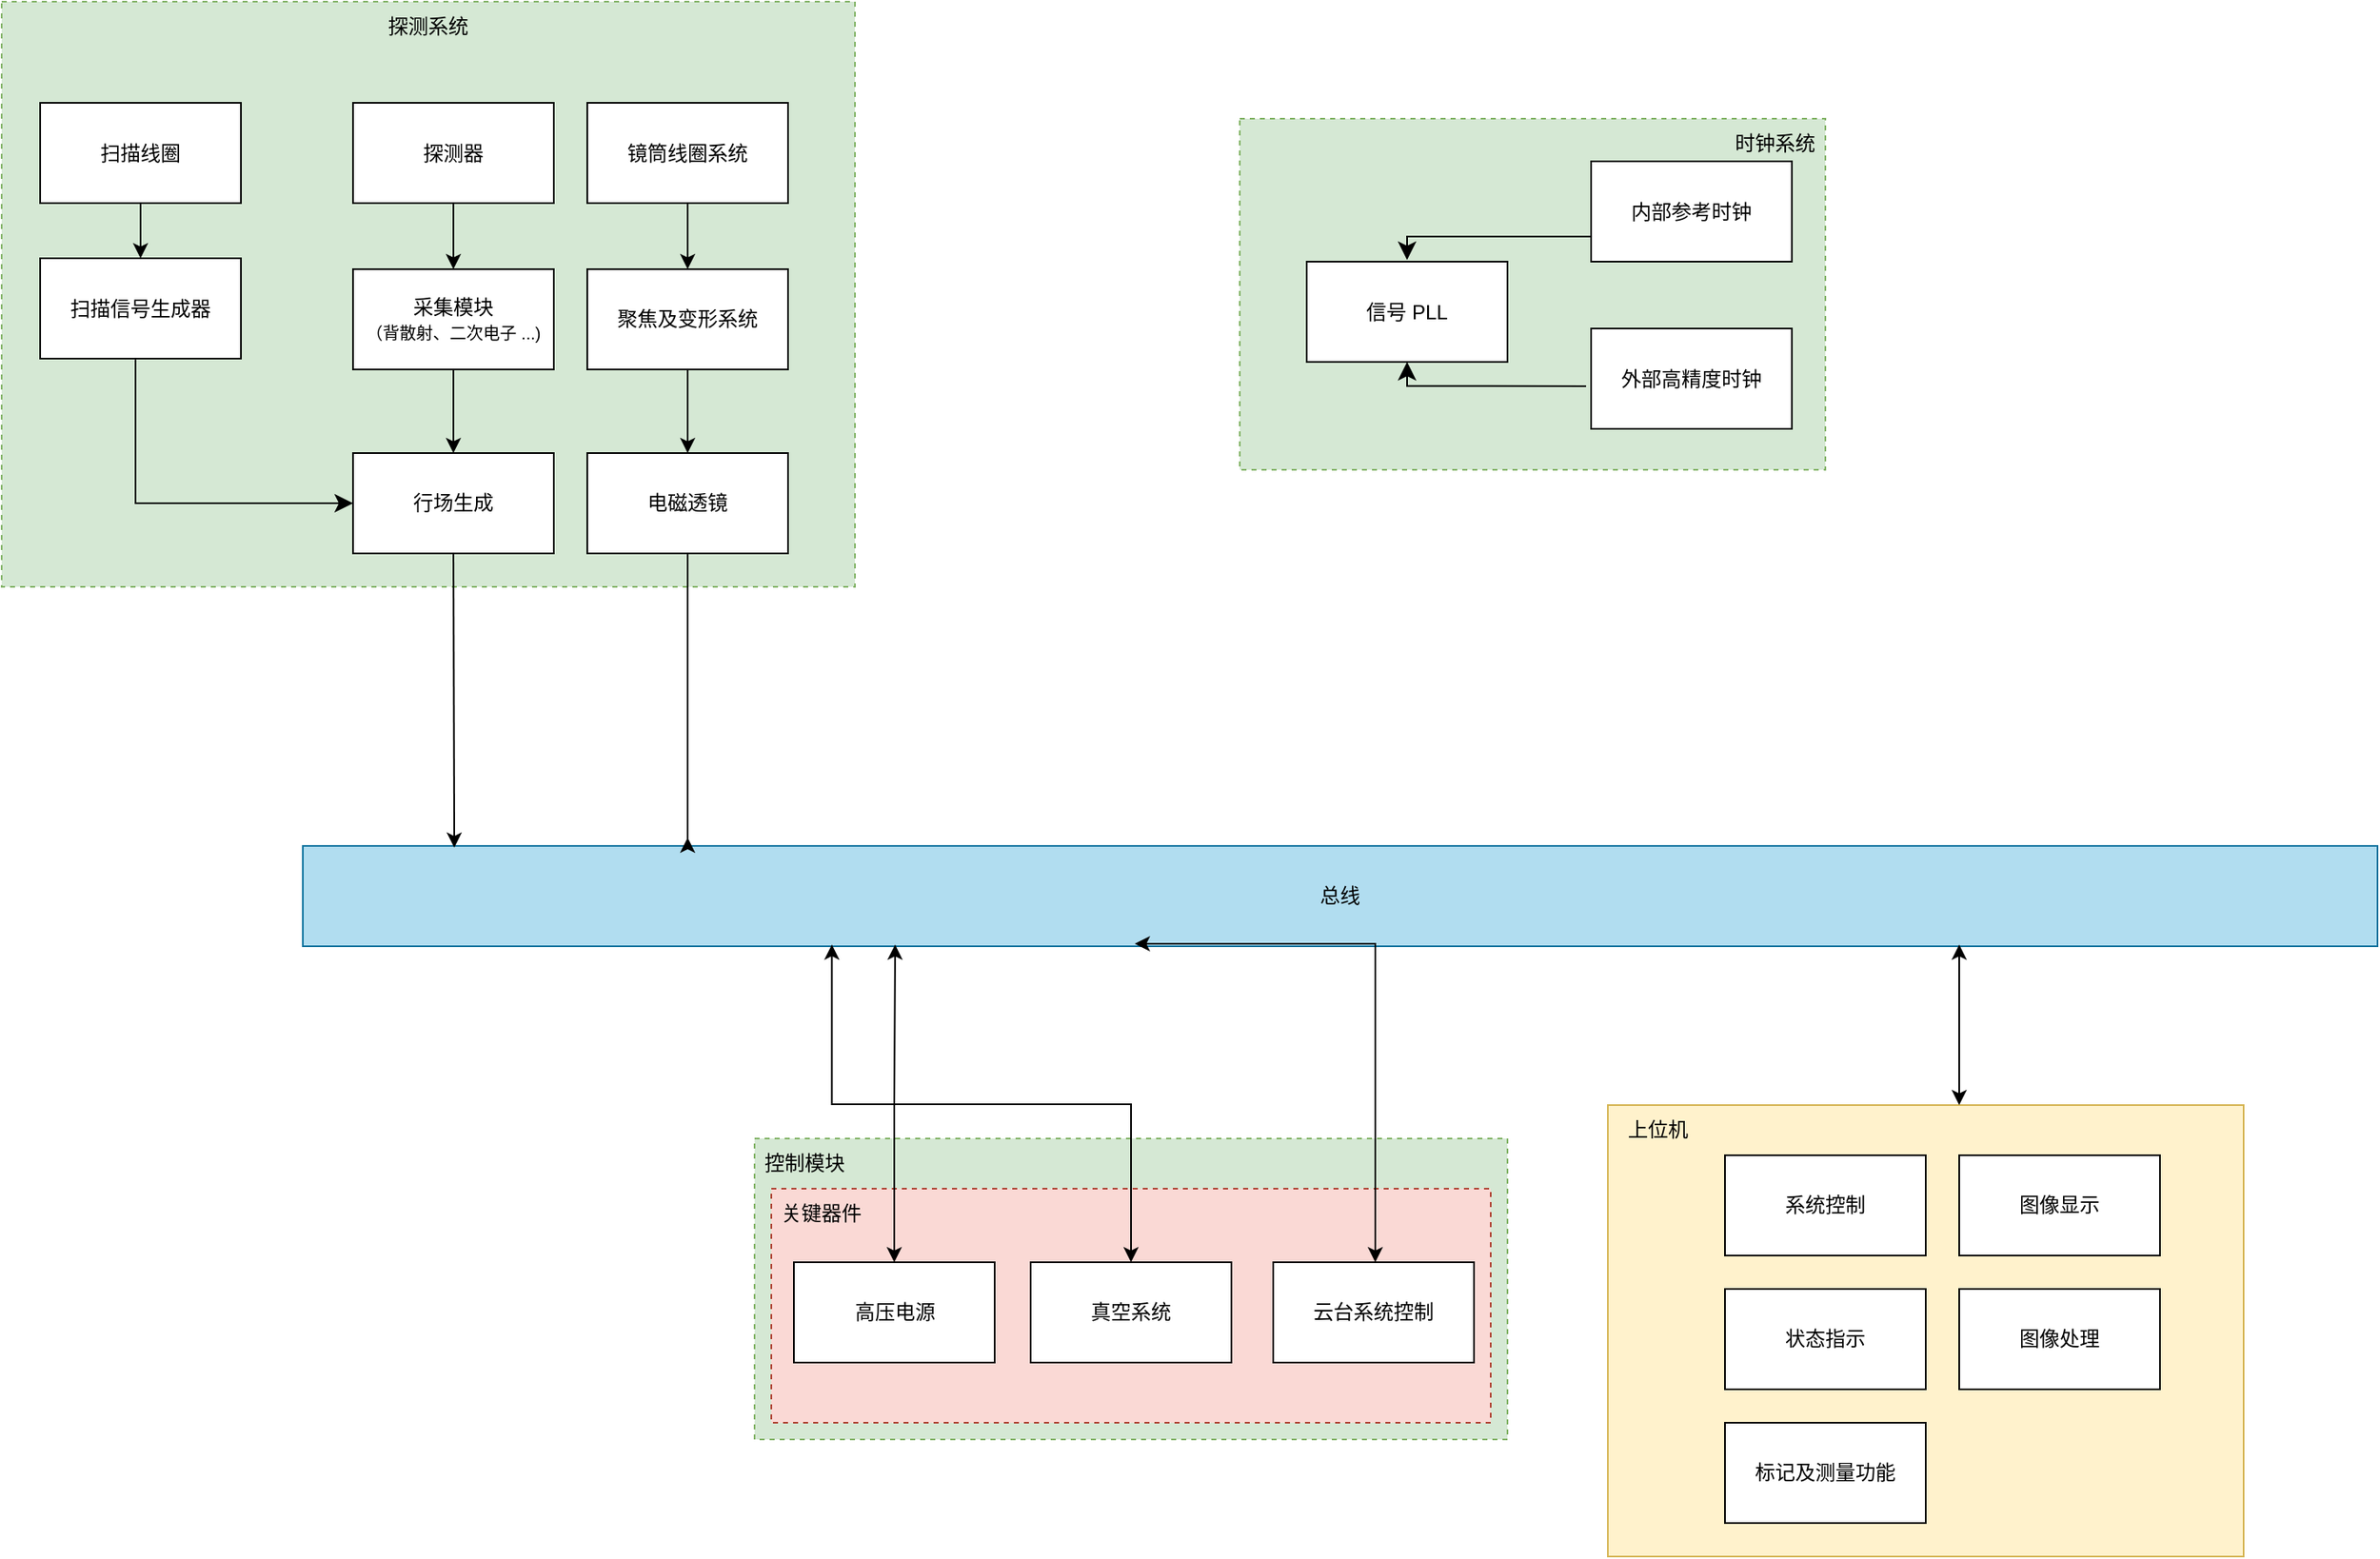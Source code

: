 <mxfile version="22.1.3" type="github">
  <diagram name="第 1 页" id="IMARKQ-kqPo8kbn4JqX1">
    <mxGraphModel dx="1454" dy="325" grid="1" gridSize="10" guides="1" tooltips="1" connect="1" arrows="1" fold="1" page="1" pageScale="1" pageWidth="827" pageHeight="1169" math="0" shadow="0">
      <root>
        <mxCell id="0" />
        <mxCell id="1" parent="0" />
        <mxCell id="RjzEn20Wd36m9YdLc0uV-6" value="" style="rounded=0;whiteSpace=wrap;html=1;dashed=1;fillColor=#d5e8d4;strokeColor=#82b366;" vertex="1" parent="1">
          <mxGeometry x="90" y="730" width="450" height="180" as="geometry" />
        </mxCell>
        <mxCell id="RjzEn20Wd36m9YdLc0uV-36" value="" style="rounded=0;whiteSpace=wrap;html=1;fillColor=#fad9d5;strokeColor=#ae4132;dashed=1;" vertex="1" parent="1">
          <mxGeometry x="100" y="760" width="430" height="140" as="geometry" />
        </mxCell>
        <mxCell id="RjzEn20Wd36m9YdLc0uV-21" value="" style="rounded=0;whiteSpace=wrap;html=1;fillColor=#d5e8d4;dashed=1;strokeColor=#82b366;" vertex="1" parent="1">
          <mxGeometry x="-360" y="50" width="510" height="350" as="geometry" />
        </mxCell>
        <mxCell id="RjzEn20Wd36m9YdLc0uV-23" value="" style="rounded=0;whiteSpace=wrap;html=1;fillColor=#d5e8d4;dashed=1;strokeColor=#82b366;" vertex="1" parent="1">
          <mxGeometry x="380" y="120" width="350" height="210" as="geometry" />
        </mxCell>
        <mxCell id="RjzEn20Wd36m9YdLc0uV-1" value="总线" style="rounded=0;whiteSpace=wrap;html=1;fillColor=#b1ddf0;strokeColor=#10739e;" vertex="1" parent="1">
          <mxGeometry x="-180" y="555" width="1240" height="60" as="geometry" />
        </mxCell>
        <mxCell id="RjzEn20Wd36m9YdLc0uV-2" value="电磁透镜" style="rounded=0;whiteSpace=wrap;html=1;" vertex="1" parent="1">
          <mxGeometry x="-10" y="320" width="120" height="60" as="geometry" />
        </mxCell>
        <mxCell id="RjzEn20Wd36m9YdLc0uV-3" value="高压电源" style="rounded=0;whiteSpace=wrap;html=1;" vertex="1" parent="1">
          <mxGeometry x="113.5" y="804" width="120" height="60" as="geometry" />
        </mxCell>
        <mxCell id="RjzEn20Wd36m9YdLc0uV-4" value="真空系统" style="rounded=0;whiteSpace=wrap;html=1;" vertex="1" parent="1">
          <mxGeometry x="255" y="804" width="120" height="60" as="geometry" />
        </mxCell>
        <mxCell id="RjzEn20Wd36m9YdLc0uV-5" value="云台系统控制" style="rounded=0;whiteSpace=wrap;html=1;" vertex="1" parent="1">
          <mxGeometry x="400" y="804" width="120" height="60" as="geometry" />
        </mxCell>
        <mxCell id="RjzEn20Wd36m9YdLc0uV-7" value="控制模块" style="text;html=1;strokeColor=none;fillColor=none;align=center;verticalAlign=middle;whiteSpace=wrap;rounded=0;" vertex="1" parent="1">
          <mxGeometry x="90" y="730" width="60" height="30" as="geometry" />
        </mxCell>
        <mxCell id="RjzEn20Wd36m9YdLc0uV-13" value="扫描线圈" style="rounded=0;whiteSpace=wrap;html=1;" vertex="1" parent="1">
          <mxGeometry x="-337" y="110.5" width="120" height="60" as="geometry" />
        </mxCell>
        <mxCell id="RjzEn20Wd36m9YdLc0uV-14" value="信号 PLL" style="rounded=0;whiteSpace=wrap;html=1;" vertex="1" parent="1">
          <mxGeometry x="420" y="205.5" width="120" height="60" as="geometry" />
        </mxCell>
        <mxCell id="RjzEn20Wd36m9YdLc0uV-15" value="内部参考时钟" style="rounded=0;whiteSpace=wrap;html=1;" vertex="1" parent="1">
          <mxGeometry x="590" y="145.5" width="120" height="60" as="geometry" />
        </mxCell>
        <mxCell id="RjzEn20Wd36m9YdLc0uV-16" value="外部高精度时钟" style="rounded=0;whiteSpace=wrap;html=1;" vertex="1" parent="1">
          <mxGeometry x="590" y="245.5" width="120" height="60" as="geometry" />
        </mxCell>
        <mxCell id="RjzEn20Wd36m9YdLc0uV-17" value="" style="edgeStyle=segmentEdgeStyle;endArrow=classic;html=1;curved=0;rounded=0;endSize=8;startSize=8;entryX=0.5;entryY=1;entryDx=0;entryDy=0;exitX=-0.025;exitY=0.574;exitDx=0;exitDy=0;exitPerimeter=0;" edge="1" parent="1" source="RjzEn20Wd36m9YdLc0uV-16" target="RjzEn20Wd36m9YdLc0uV-14">
          <mxGeometry width="50" height="50" relative="1" as="geometry">
            <mxPoint x="500" y="325.5" as="sourcePoint" />
            <mxPoint x="550" y="275.5" as="targetPoint" />
          </mxGeometry>
        </mxCell>
        <mxCell id="RjzEn20Wd36m9YdLc0uV-18" value="" style="edgeStyle=segmentEdgeStyle;endArrow=classic;html=1;curved=0;rounded=0;endSize=8;startSize=8;exitX=0;exitY=0.75;exitDx=0;exitDy=0;" edge="1" parent="1" source="RjzEn20Wd36m9YdLc0uV-15">
          <mxGeometry width="50" height="50" relative="1" as="geometry">
            <mxPoint x="587" y="189.5" as="sourcePoint" />
            <mxPoint x="480" y="204.5" as="targetPoint" />
            <Array as="points">
              <mxPoint x="480" y="190.5" />
              <mxPoint x="480" y="204.5" />
            </Array>
          </mxGeometry>
        </mxCell>
        <mxCell id="RjzEn20Wd36m9YdLc0uV-22" value="探测系统" style="text;html=1;strokeColor=none;fillColor=none;align=center;verticalAlign=middle;whiteSpace=wrap;rounded=0;" vertex="1" parent="1">
          <mxGeometry x="-135" y="50" width="60" height="30" as="geometry" />
        </mxCell>
        <mxCell id="RjzEn20Wd36m9YdLc0uV-24" value="时钟系统" style="text;html=1;strokeColor=none;fillColor=none;align=center;verticalAlign=middle;whiteSpace=wrap;rounded=0;" vertex="1" parent="1">
          <mxGeometry x="670" y="120" width="60" height="30" as="geometry" />
        </mxCell>
        <mxCell id="RjzEn20Wd36m9YdLc0uV-25" value="行场生成" style="rounded=0;whiteSpace=wrap;html=1;" vertex="1" parent="1">
          <mxGeometry x="-150" y="320" width="120" height="60" as="geometry" />
        </mxCell>
        <mxCell id="RjzEn20Wd36m9YdLc0uV-26" value="扫描信号生成器" style="rounded=0;whiteSpace=wrap;html=1;" vertex="1" parent="1">
          <mxGeometry x="-337" y="203.5" width="120" height="60" as="geometry" />
        </mxCell>
        <mxCell id="RjzEn20Wd36m9YdLc0uV-27" value="采集模块&lt;br&gt;&lt;font style=&quot;font-size: 10px;&quot;&gt;（背散射、二次电子 ...)&lt;/font&gt;" style="rounded=0;whiteSpace=wrap;html=1;" vertex="1" parent="1">
          <mxGeometry x="-150" y="210" width="120" height="60" as="geometry" />
        </mxCell>
        <mxCell id="RjzEn20Wd36m9YdLc0uV-28" value="探测器" style="rounded=0;whiteSpace=wrap;html=1;" vertex="1" parent="1">
          <mxGeometry x="-150" y="110.5" width="120" height="60" as="geometry" />
        </mxCell>
        <mxCell id="RjzEn20Wd36m9YdLc0uV-31" value="" style="endArrow=classic;html=1;rounded=0;exitX=0.5;exitY=1;exitDx=0;exitDy=0;" edge="1" parent="1" source="RjzEn20Wd36m9YdLc0uV-13" target="RjzEn20Wd36m9YdLc0uV-26">
          <mxGeometry width="50" height="50" relative="1" as="geometry">
            <mxPoint x="-200" y="133.5" as="sourcePoint" />
            <mxPoint x="-150" y="83.5" as="targetPoint" />
          </mxGeometry>
        </mxCell>
        <mxCell id="RjzEn20Wd36m9YdLc0uV-32" value="" style="edgeStyle=elbowEdgeStyle;elbow=horizontal;endArrow=classic;html=1;curved=0;rounded=0;endSize=8;startSize=8;entryX=0;entryY=0.5;entryDx=0;entryDy=0;exitX=0.475;exitY=1.01;exitDx=0;exitDy=0;exitPerimeter=0;" edge="1" parent="1" source="RjzEn20Wd36m9YdLc0uV-26" target="RjzEn20Wd36m9YdLc0uV-25">
          <mxGeometry width="50" height="50" relative="1" as="geometry">
            <mxPoint x="-270" y="370" as="sourcePoint" />
            <mxPoint x="-220" y="320" as="targetPoint" />
            <Array as="points">
              <mxPoint x="-280" y="360" />
            </Array>
          </mxGeometry>
        </mxCell>
        <mxCell id="RjzEn20Wd36m9YdLc0uV-33" value="" style="endArrow=classic;html=1;rounded=0;exitX=0.5;exitY=1;exitDx=0;exitDy=0;entryX=0.5;entryY=0;entryDx=0;entryDy=0;" edge="1" parent="1" source="RjzEn20Wd36m9YdLc0uV-28" target="RjzEn20Wd36m9YdLc0uV-27">
          <mxGeometry width="50" height="50" relative="1" as="geometry">
            <mxPoint x="-10" y="190" as="sourcePoint" />
            <mxPoint x="40" y="140" as="targetPoint" />
          </mxGeometry>
        </mxCell>
        <mxCell id="RjzEn20Wd36m9YdLc0uV-34" value="" style="endArrow=classic;html=1;rounded=0;exitX=0.5;exitY=1;exitDx=0;exitDy=0;entryX=0.5;entryY=0;entryDx=0;entryDy=0;" edge="1" parent="1" source="RjzEn20Wd36m9YdLc0uV-27" target="RjzEn20Wd36m9YdLc0uV-25">
          <mxGeometry width="50" height="50" relative="1" as="geometry">
            <mxPoint x="-30" y="310" as="sourcePoint" />
            <mxPoint x="20" y="260" as="targetPoint" />
          </mxGeometry>
        </mxCell>
        <mxCell id="RjzEn20Wd36m9YdLc0uV-35" value="" style="endArrow=classic;html=1;rounded=0;exitX=0.5;exitY=1;exitDx=0;exitDy=0;entryX=0.073;entryY=0.017;entryDx=0;entryDy=0;entryPerimeter=0;" edge="1" parent="1" source="RjzEn20Wd36m9YdLc0uV-25" target="RjzEn20Wd36m9YdLc0uV-1">
          <mxGeometry width="50" height="50" relative="1" as="geometry">
            <mxPoint x="300" y="370" as="sourcePoint" />
            <mxPoint x="270" y="550" as="targetPoint" />
          </mxGeometry>
        </mxCell>
        <mxCell id="RjzEn20Wd36m9YdLc0uV-37" value="关键器件" style="text;html=1;strokeColor=none;fillColor=none;align=center;verticalAlign=middle;whiteSpace=wrap;rounded=0;" vertex="1" parent="1">
          <mxGeometry x="100" y="760" width="60" height="30" as="geometry" />
        </mxCell>
        <mxCell id="RjzEn20Wd36m9YdLc0uV-39" value="" style="rounded=0;whiteSpace=wrap;html=1;fillColor=#fff2cc;strokeColor=#d6b656;" vertex="1" parent="1">
          <mxGeometry x="600" y="710" width="380" height="270" as="geometry" />
        </mxCell>
        <mxCell id="RjzEn20Wd36m9YdLc0uV-40" value="系统控制" style="rounded=0;whiteSpace=wrap;html=1;" vertex="1" parent="1">
          <mxGeometry x="670" y="740" width="120" height="60" as="geometry" />
        </mxCell>
        <mxCell id="RjzEn20Wd36m9YdLc0uV-41" value="图像显示" style="rounded=0;whiteSpace=wrap;html=1;" vertex="1" parent="1">
          <mxGeometry x="810" y="740" width="120" height="60" as="geometry" />
        </mxCell>
        <mxCell id="RjzEn20Wd36m9YdLc0uV-42" value="状态指示" style="rounded=0;whiteSpace=wrap;html=1;" vertex="1" parent="1">
          <mxGeometry x="670" y="820" width="120" height="60" as="geometry" />
        </mxCell>
        <mxCell id="RjzEn20Wd36m9YdLc0uV-43" value="图像处理" style="rounded=0;whiteSpace=wrap;html=1;" vertex="1" parent="1">
          <mxGeometry x="810" y="820" width="120" height="60" as="geometry" />
        </mxCell>
        <mxCell id="RjzEn20Wd36m9YdLc0uV-44" value="标记及测量功能" style="rounded=0;whiteSpace=wrap;html=1;" vertex="1" parent="1">
          <mxGeometry x="670" y="900" width="120" height="60" as="geometry" />
        </mxCell>
        <mxCell id="RjzEn20Wd36m9YdLc0uV-45" value="上位机" style="text;html=1;strokeColor=none;fillColor=none;align=center;verticalAlign=middle;whiteSpace=wrap;rounded=0;" vertex="1" parent="1">
          <mxGeometry x="600" y="710" width="60" height="30" as="geometry" />
        </mxCell>
        <mxCell id="RjzEn20Wd36m9YdLc0uV-46" style="edgeStyle=orthogonalEdgeStyle;rounded=0;orthogonalLoop=1;jettySize=auto;html=1;startArrow=classic;startFill=1;" edge="1" parent="1" source="RjzEn20Wd36m9YdLc0uV-39">
          <mxGeometry relative="1" as="geometry">
            <mxPoint x="810" y="614" as="targetPoint" />
            <Array as="points">
              <mxPoint x="810" y="614" />
            </Array>
          </mxGeometry>
        </mxCell>
        <mxCell id="RjzEn20Wd36m9YdLc0uV-49" style="edgeStyle=orthogonalEdgeStyle;rounded=0;orthogonalLoop=1;jettySize=auto;html=1;" edge="1" parent="1" source="RjzEn20Wd36m9YdLc0uV-2">
          <mxGeometry relative="1" as="geometry">
            <mxPoint x="50" y="550" as="targetPoint" />
            <Array as="points">
              <mxPoint x="50" y="556" />
            </Array>
          </mxGeometry>
        </mxCell>
        <mxCell id="RjzEn20Wd36m9YdLc0uV-54" style="edgeStyle=orthogonalEdgeStyle;rounded=0;orthogonalLoop=1;jettySize=auto;html=1;" edge="1" parent="1" source="RjzEn20Wd36m9YdLc0uV-51" target="RjzEn20Wd36m9YdLc0uV-52">
          <mxGeometry relative="1" as="geometry" />
        </mxCell>
        <mxCell id="RjzEn20Wd36m9YdLc0uV-51" value="镜筒线圈系统" style="rounded=0;whiteSpace=wrap;html=1;" vertex="1" parent="1">
          <mxGeometry x="-10" y="110.5" width="120" height="60" as="geometry" />
        </mxCell>
        <mxCell id="RjzEn20Wd36m9YdLc0uV-53" style="edgeStyle=orthogonalEdgeStyle;rounded=0;orthogonalLoop=1;jettySize=auto;html=1;entryX=0.5;entryY=0;entryDx=0;entryDy=0;" edge="1" parent="1" source="RjzEn20Wd36m9YdLc0uV-52" target="RjzEn20Wd36m9YdLc0uV-2">
          <mxGeometry relative="1" as="geometry" />
        </mxCell>
        <mxCell id="RjzEn20Wd36m9YdLc0uV-52" value="聚焦及变形系统" style="rounded=0;whiteSpace=wrap;html=1;" vertex="1" parent="1">
          <mxGeometry x="-10" y="210" width="120" height="60" as="geometry" />
        </mxCell>
        <mxCell id="RjzEn20Wd36m9YdLc0uV-55" style="edgeStyle=orthogonalEdgeStyle;rounded=0;orthogonalLoop=1;jettySize=auto;html=1;startArrow=classic;startFill=1;" edge="1" parent="1" source="RjzEn20Wd36m9YdLc0uV-3">
          <mxGeometry relative="1" as="geometry">
            <mxPoint x="174" y="614" as="targetPoint" />
            <Array as="points">
              <mxPoint x="174" y="709" />
              <mxPoint x="174" y="614" />
            </Array>
          </mxGeometry>
        </mxCell>
        <mxCell id="RjzEn20Wd36m9YdLc0uV-58" style="edgeStyle=orthogonalEdgeStyle;rounded=0;orthogonalLoop=1;jettySize=auto;html=1;entryX=0.255;entryY=0.983;entryDx=0;entryDy=0;entryPerimeter=0;startArrow=classic;startFill=1;" edge="1" parent="1" source="RjzEn20Wd36m9YdLc0uV-4" target="RjzEn20Wd36m9YdLc0uV-1">
          <mxGeometry relative="1" as="geometry" />
        </mxCell>
        <mxCell id="RjzEn20Wd36m9YdLc0uV-59" style="edgeStyle=orthogonalEdgeStyle;rounded=0;orthogonalLoop=1;jettySize=auto;html=1;entryX=0.401;entryY=0.975;entryDx=0;entryDy=0;entryPerimeter=0;startArrow=classic;startFill=1;" edge="1" parent="1" source="RjzEn20Wd36m9YdLc0uV-5" target="RjzEn20Wd36m9YdLc0uV-1">
          <mxGeometry relative="1" as="geometry">
            <Array as="points">
              <mxPoint x="461" y="750" />
              <mxPoint x="461" y="750" />
            </Array>
          </mxGeometry>
        </mxCell>
      </root>
    </mxGraphModel>
  </diagram>
</mxfile>

